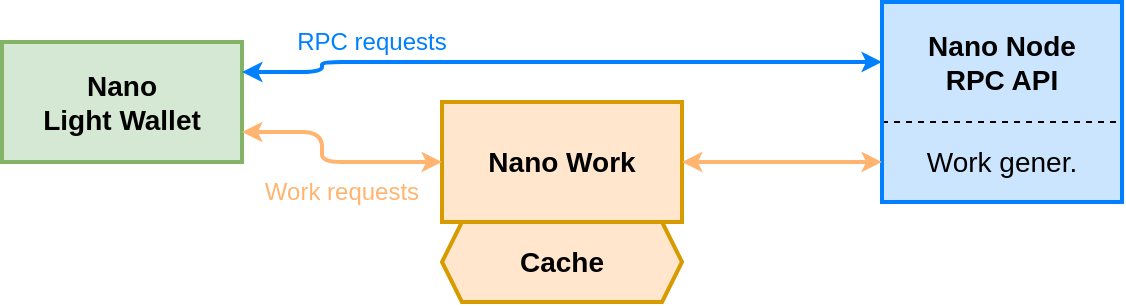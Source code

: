 <mxfile version="12.4.7" type="device"><diagram id="saH_-LZuVJFiZ7hKgsT0" name="Page-1"><mxGraphModel dx="946" dy="573" grid="1" gridSize="10" guides="1" tooltips="1" connect="1" arrows="1" fold="1" page="1" pageScale="1" pageWidth="850" pageHeight="1100" math="0" shadow="0"><root><mxCell id="0"/><mxCell id="1" parent="0"/><mxCell id="-jmQQmgz_aUjioNLDVrK-2" value="&lt;font style=&quot;font-size: 14px&quot;&gt;&lt;b&gt;Nano Node&lt;br&gt;RPC API&lt;br&gt;&lt;/b&gt;&lt;/font&gt;" style="rounded=0;whiteSpace=wrap;html=1;fillColor=#CCE5FF;strokeColor=none;" vertex="1" parent="1"><mxGeometry x="600" y="160" width="120" height="60" as="geometry"/></mxCell><mxCell id="-jmQQmgz_aUjioNLDVrK-3" value="&lt;font style=&quot;font-size: 14px&quot;&gt;Work gener.&lt;br&gt;&lt;/font&gt;" style="rounded=0;whiteSpace=wrap;html=1;fillColor=#CCE5FF;dashed=1;" vertex="1" parent="1"><mxGeometry x="600" y="220" width="120" height="40" as="geometry"/></mxCell><mxCell id="-jmQQmgz_aUjioNLDVrK-4" value="" style="rounded=0;whiteSpace=wrap;html=1;fillColor=none;strokeWidth=2;strokeColor=#007FFF;" vertex="1" parent="1"><mxGeometry x="600" y="160" width="120" height="100" as="geometry"/></mxCell><mxCell id="-jmQQmgz_aUjioNLDVrK-6" value="&lt;b&gt;&lt;font style=&quot;font-size: 14px&quot;&gt;Nano&lt;br&gt;Light Wallet&lt;br&gt;&lt;/font&gt;&lt;/b&gt;" style="rounded=0;whiteSpace=wrap;html=1;strokeWidth=2;fillColor=#d5e8d4;strokeColor=#82b366;" vertex="1" parent="1"><mxGeometry x="160" y="180" width="120" height="60" as="geometry"/></mxCell><mxCell id="-jmQQmgz_aUjioNLDVrK-7" value="" style="endArrow=classic;html=1;entryX=0;entryY=0.5;entryDx=0;entryDy=0;edgeStyle=elbowEdgeStyle;strokeColor=#007FFF;strokeWidth=2;startArrow=classic;startFill=1;endSize=4;startSize=4;exitX=1;exitY=0.25;exitDx=0;exitDy=0;" edge="1" parent="1" source="-jmQQmgz_aUjioNLDVrK-6" target="-jmQQmgz_aUjioNLDVrK-2"><mxGeometry width="50" height="50" relative="1" as="geometry"><mxPoint x="330" y="180" as="sourcePoint"/><mxPoint x="250" y="280" as="targetPoint"/><Array as="points"><mxPoint x="320" y="180"/></Array></mxGeometry></mxCell><mxCell id="-jmQQmgz_aUjioNLDVrK-8" value="&lt;div style=&quot;font-size: 14px&quot;&gt;&lt;b&gt;&lt;font style=&quot;font-size: 14px&quot;&gt;Nano Work&lt;br&gt;&lt;/font&gt;&lt;/b&gt;&lt;/div&gt;" style="rounded=0;whiteSpace=wrap;html=1;strokeColor=#d79b00;strokeWidth=2;fillColor=#ffe6cc;" vertex="1" parent="1"><mxGeometry x="380" y="210" width="120" height="60" as="geometry"/></mxCell><mxCell id="-jmQQmgz_aUjioNLDVrK-9" value="" style="endArrow=classic;html=1;strokeColor=#FFB570;strokeWidth=2;startArrow=classic;startFill=1;exitX=1;exitY=0.5;exitDx=0;exitDy=0;entryX=0;entryY=0.5;entryDx=0;entryDy=0;endSize=4;startSize=4;" edge="1" parent="1" source="-jmQQmgz_aUjioNLDVrK-8" target="-jmQQmgz_aUjioNLDVrK-3"><mxGeometry width="50" height="50" relative="1" as="geometry"><mxPoint x="120" y="340" as="sourcePoint"/><mxPoint x="570" y="310" as="targetPoint"/></mxGeometry></mxCell><mxCell id="-jmQQmgz_aUjioNLDVrK-10" value="" style="endArrow=classic;html=1;strokeColor=#FFB570;strokeWidth=2;startArrow=classic;startFill=1;entryX=0;entryY=0.5;entryDx=0;entryDy=0;endSize=4;startSize=4;edgeStyle=elbowEdgeStyle;exitX=1;exitY=0.75;exitDx=0;exitDy=0;" edge="1" parent="1" source="-jmQQmgz_aUjioNLDVrK-6" target="-jmQQmgz_aUjioNLDVrK-8"><mxGeometry width="50" height="50" relative="1" as="geometry"><mxPoint x="290" y="250" as="sourcePoint"/><mxPoint x="360" y="250" as="targetPoint"/><Array as="points"><mxPoint x="320" y="230"/></Array></mxGeometry></mxCell><mxCell id="-jmQQmgz_aUjioNLDVrK-11" value="&lt;b&gt;&lt;font style=&quot;font-size: 14px&quot;&gt;Cache&lt;/font&gt;&lt;/b&gt;" style="shape=hexagon;perimeter=hexagonPerimeter2;whiteSpace=wrap;html=1;strokeColor=#d79b00;strokeWidth=2;fillColor=#ffe6cc;size=0.083;" vertex="1" parent="1"><mxGeometry x="380" y="270" width="120" height="40" as="geometry"/></mxCell><mxCell id="-jmQQmgz_aUjioNLDVrK-12" value="&lt;font color=&quot;#007FFF&quot;&gt;RPC requests&lt;/font&gt;" style="text;html=1;strokeColor=none;fillColor=none;align=center;verticalAlign=middle;whiteSpace=wrap;rounded=0;" vertex="1" parent="1"><mxGeometry x="280" y="170" width="130" height="20" as="geometry"/></mxCell><mxCell id="-jmQQmgz_aUjioNLDVrK-13" value="&lt;font color=&quot;#FFB570&quot;&gt;Work requests&lt;/font&gt;" style="text;html=1;strokeColor=none;fillColor=none;align=center;verticalAlign=middle;whiteSpace=wrap;rounded=0;" vertex="1" parent="1"><mxGeometry x="280" y="245" width="100" height="20" as="geometry"/></mxCell></root></mxGraphModel></diagram></mxfile>